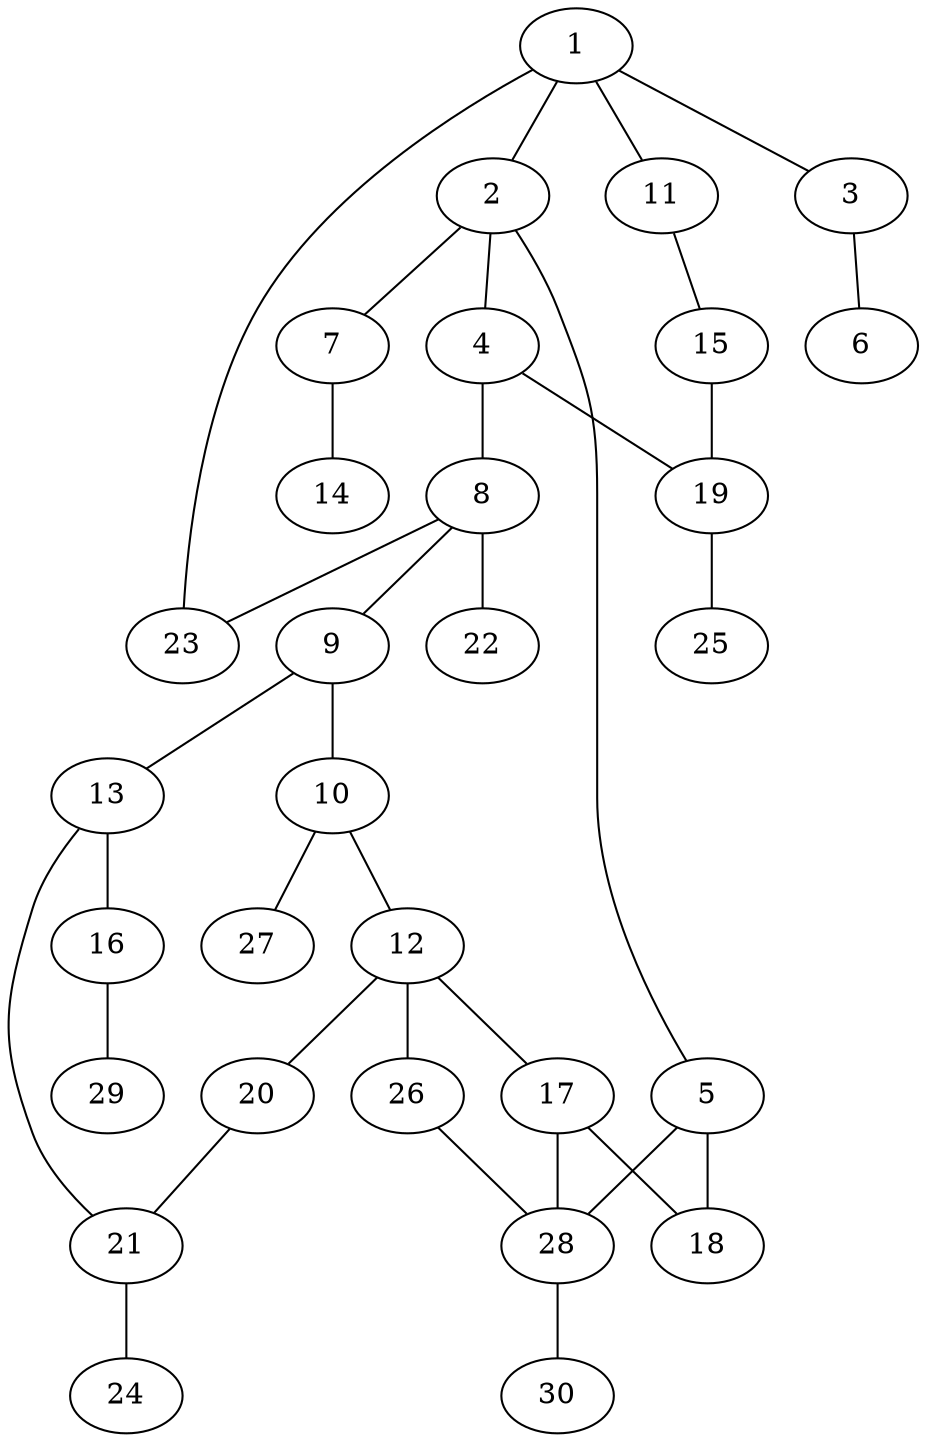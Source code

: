 graph graphname {1--2
1--3
1--11
1--23
2--4
2--5
2--7
3--6
4--8
4--19
5--18
5--28
7--14
8--9
8--22
8--23
9--10
9--13
10--12
10--27
11--15
12--17
12--20
12--26
13--16
13--21
15--19
16--29
17--18
17--28
19--25
20--21
21--24
26--28
28--30
}